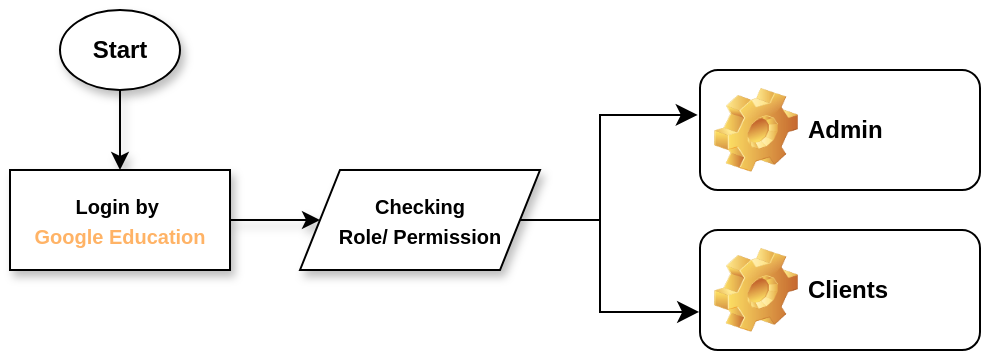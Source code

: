 <mxfile version="26.1.1">
  <diagram id="C5RBs43oDa-KdzZeNtuy" name="Page-1">
    <mxGraphModel dx="1019" dy="534" grid="1" gridSize="10" guides="1" tooltips="1" connect="1" arrows="1" fold="1" page="1" pageScale="1" pageWidth="827" pageHeight="1169" math="0" shadow="0">
      <root>
        <mxCell id="WIyWlLk6GJQsqaUBKTNV-0" />
        <mxCell id="WIyWlLk6GJQsqaUBKTNV-1" parent="WIyWlLk6GJQsqaUBKTNV-0" />
        <mxCell id="esq4DEs6tMJ4NNBgiMNg-6" style="edgeStyle=orthogonalEdgeStyle;rounded=0;orthogonalLoop=1;jettySize=auto;html=1;exitX=0.5;exitY=1;exitDx=0;exitDy=0;entryX=0.5;entryY=0;entryDx=0;entryDy=0;shadow=1;" edge="1" parent="WIyWlLk6GJQsqaUBKTNV-1" source="esq4DEs6tMJ4NNBgiMNg-0" target="esq4DEs6tMJ4NNBgiMNg-3">
          <mxGeometry relative="1" as="geometry" />
        </mxCell>
        <mxCell id="esq4DEs6tMJ4NNBgiMNg-0" value="&lt;b&gt;Start&lt;/b&gt;" style="ellipse;whiteSpace=wrap;html=1;shadow=1;" vertex="1" parent="WIyWlLk6GJQsqaUBKTNV-1">
          <mxGeometry x="50" y="20" width="60" height="40" as="geometry" />
        </mxCell>
        <mxCell id="esq4DEs6tMJ4NNBgiMNg-8" style="edgeStyle=orthogonalEdgeStyle;rounded=0;orthogonalLoop=1;jettySize=auto;html=1;exitX=1;exitY=0.5;exitDx=0;exitDy=0;entryX=0;entryY=0.5;entryDx=0;entryDy=0;shadow=1;" edge="1" parent="WIyWlLk6GJQsqaUBKTNV-1" source="esq4DEs6tMJ4NNBgiMNg-3" target="esq4DEs6tMJ4NNBgiMNg-7">
          <mxGeometry relative="1" as="geometry" />
        </mxCell>
        <mxCell id="esq4DEs6tMJ4NNBgiMNg-3" value="&lt;b&gt;&lt;font style=&quot;font-size: 10px;&quot;&gt;Login by&amp;nbsp;&lt;/font&gt;&lt;/b&gt;&lt;div&gt;&lt;b&gt;&lt;font style=&quot;font-size: 10px; color: rgb(255, 179, 102);&quot;&gt;Google Education&lt;/font&gt;&lt;/b&gt;&lt;/div&gt;" style="shape=process;whiteSpace=wrap;html=1;backgroundOutline=1;size=0;shadow=1;" vertex="1" parent="WIyWlLk6GJQsqaUBKTNV-1">
          <mxGeometry x="25" y="100" width="110" height="50" as="geometry" />
        </mxCell>
        <mxCell id="esq4DEs6tMJ4NNBgiMNg-7" value="&lt;b&gt;&lt;font style=&quot;font-size: 10px;&quot;&gt;Checking&lt;/font&gt;&lt;/b&gt;&lt;div&gt;&lt;b&gt;&lt;font style=&quot;font-size: 10px;&quot;&gt;Role/ Permission&lt;/font&gt;&lt;/b&gt;&lt;/div&gt;" style="shape=parallelogram;perimeter=parallelogramPerimeter;whiteSpace=wrap;html=1;fixedSize=1;shadow=1;" vertex="1" parent="WIyWlLk6GJQsqaUBKTNV-1">
          <mxGeometry x="170" y="100" width="120" height="50" as="geometry" />
        </mxCell>
        <mxCell id="esq4DEs6tMJ4NNBgiMNg-10" value="" style="edgeStyle=elbowEdgeStyle;elbow=horizontal;endArrow=classic;html=1;curved=0;rounded=0;endSize=8;startSize=8;exitX=1;exitY=0.5;exitDx=0;exitDy=0;entryX=-0.008;entryY=0.374;entryDx=0;entryDy=0;entryPerimeter=0;" edge="1" parent="WIyWlLk6GJQsqaUBKTNV-1" source="esq4DEs6tMJ4NNBgiMNg-7" target="esq4DEs6tMJ4NNBgiMNg-12">
          <mxGeometry width="50" height="50" relative="1" as="geometry">
            <mxPoint x="320" y="130" as="sourcePoint" />
            <mxPoint x="360" y="100" as="targetPoint" />
            <Array as="points">
              <mxPoint x="320" y="60" />
            </Array>
          </mxGeometry>
        </mxCell>
        <mxCell id="esq4DEs6tMJ4NNBgiMNg-11" value="" style="edgeStyle=elbowEdgeStyle;elbow=horizontal;endArrow=classic;html=1;curved=0;rounded=0;endSize=8;startSize=8;exitX=1;exitY=0.5;exitDx=0;exitDy=0;entryX=-0.003;entryY=0.683;entryDx=0;entryDy=0;entryPerimeter=0;" edge="1" parent="WIyWlLk6GJQsqaUBKTNV-1" source="esq4DEs6tMJ4NNBgiMNg-7" target="esq4DEs6tMJ4NNBgiMNg-13">
          <mxGeometry width="50" height="50" relative="1" as="geometry">
            <mxPoint x="290" y="135" as="sourcePoint" />
            <mxPoint x="360" y="150" as="targetPoint" />
            <Array as="points">
              <mxPoint x="320" y="180" />
            </Array>
          </mxGeometry>
        </mxCell>
        <mxCell id="esq4DEs6tMJ4NNBgiMNg-12" value="Admin" style="label;whiteSpace=wrap;html=1;image=img/clipart/Gear_128x128.png" vertex="1" parent="WIyWlLk6GJQsqaUBKTNV-1">
          <mxGeometry x="370" y="50" width="140" height="60" as="geometry" />
        </mxCell>
        <mxCell id="esq4DEs6tMJ4NNBgiMNg-13" value="Clients" style="label;whiteSpace=wrap;html=1;image=img/clipart/Gear_128x128.png" vertex="1" parent="WIyWlLk6GJQsqaUBKTNV-1">
          <mxGeometry x="370" y="130" width="140" height="60" as="geometry" />
        </mxCell>
      </root>
    </mxGraphModel>
  </diagram>
</mxfile>
